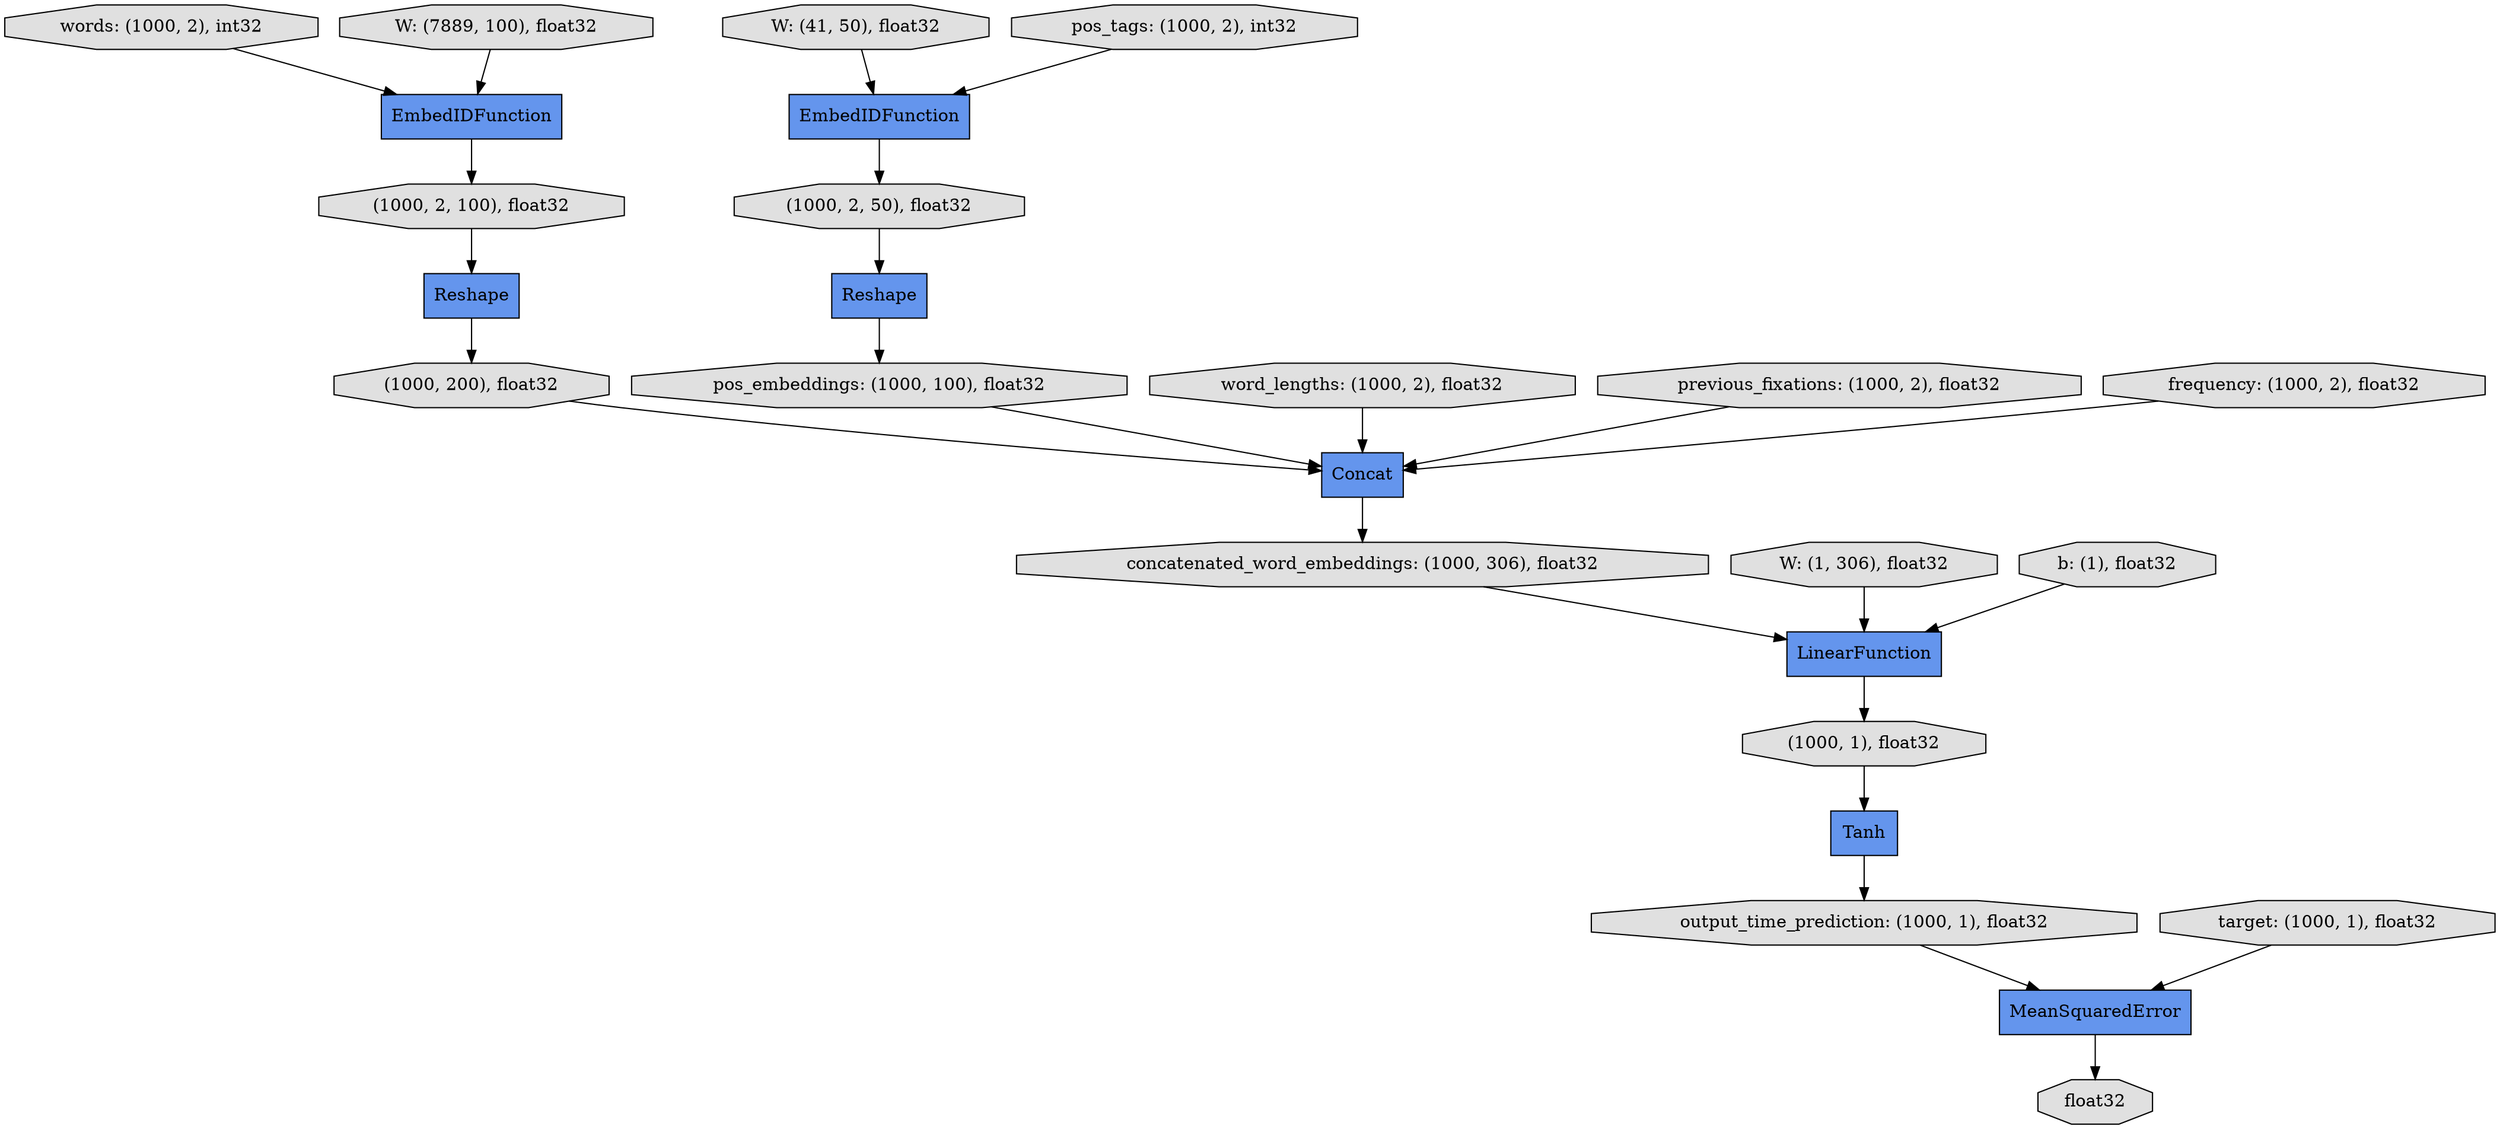 digraph graphname{rankdir=TB;139931066742824 [label="words: (1000, 2), int32",style="filled",fillcolor="#E0E0E0",shape="octagon"];139931066742936 [label="EmbedIDFunction",style="filled",fillcolor="#6495ED",shape="record"];139931066742992 [label="(1000, 1), float32",style="filled",fillcolor="#E0E0E0",shape="octagon"];139931066743048 [label="Reshape",style="filled",fillcolor="#6495ED",shape="record"];139931066743104 [label="(1000, 2, 100), float32",style="filled",fillcolor="#E0E0E0",shape="octagon"];139931066741144 [label="W: (7889, 100), float32",style="filled",fillcolor="#E0E0E0",shape="octagon"];139931066743328 [label="(1000, 200), float32",style="filled",fillcolor="#E0E0E0",shape="octagon"];139931066741312 [label="W: (41, 50), float32",style="filled",fillcolor="#E0E0E0",shape="octagon"];139931066743384 [label="pos_tags: (1000, 2), int32",style="filled",fillcolor="#E0E0E0",shape="octagon"];139931066743440 [label="EmbedIDFunction",style="filled",fillcolor="#6495ED",shape="record"];139931066743496 [label="Tanh",style="filled",fillcolor="#6495ED",shape="record"];139931066741480 [label="W: (1, 306), float32",style="filled",fillcolor="#E0E0E0",shape="octagon"];139931066743608 [label="Reshape",style="filled",fillcolor="#6495ED",shape="record"];139931066743664 [label="(1000, 2, 50), float32",style="filled",fillcolor="#E0E0E0",shape="octagon"];139931066741704 [label="b: (1), float32",style="filled",fillcolor="#E0E0E0",shape="octagon"];139931066743944 [label="pos_embeddings: (1000, 100), float32",style="filled",fillcolor="#E0E0E0",shape="octagon"];139931066744000 [label="word_lengths: (1000, 2), float32",style="filled",fillcolor="#E0E0E0",shape="octagon"];139931066744056 [label="MeanSquaredError",style="filled",fillcolor="#6495ED",shape="record"];139931066744112 [label="previous_fixations: (1000, 2), float32",style="filled",fillcolor="#E0E0E0",shape="octagon"];139931066744168 [label="LinearFunction",style="filled",fillcolor="#6495ED",shape="record"];139931066744224 [label="frequency: (1000, 2), float32",style="filled",fillcolor="#E0E0E0",shape="octagon"];139931066744280 [label="Concat",style="filled",fillcolor="#6495ED",shape="record"];139931066744448 [label="concatenated_word_embeddings: (1000, 306), float32",style="filled",fillcolor="#E0E0E0",shape="octagon"];139931066744560 [label="output_time_prediction: (1000, 1), float32",style="filled",fillcolor="#E0E0E0",shape="octagon"];139931066744728 [label="float32",style="filled",fillcolor="#E0E0E0",shape="octagon"];139931066742712 [label="target: (1000, 1), float32",style="filled",fillcolor="#E0E0E0",shape="octagon"];139931066744280 -> 139931066744448;139931066744448 -> 139931066744168;139931066743496 -> 139931066744560;139931066742824 -> 139931066742936;139931066744056 -> 139931066744728;139931066744112 -> 139931066744280;139931066742712 -> 139931066744056;139931066744224 -> 139931066744280;139931066743944 -> 139931066744280;139931066743384 -> 139931066743440;139931066742992 -> 139931066743496;139931066744168 -> 139931066742992;139931066742936 -> 139931066743104;139931066741480 -> 139931066744168;139931066744000 -> 139931066744280;139931066744560 -> 139931066744056;139931066743608 -> 139931066743944;139931066743664 -> 139931066743608;139931066743328 -> 139931066744280;139931066741312 -> 139931066743440;139931066741704 -> 139931066744168;139931066743048 -> 139931066743328;139931066743440 -> 139931066743664;139931066741144 -> 139931066742936;139931066743104 -> 139931066743048;}